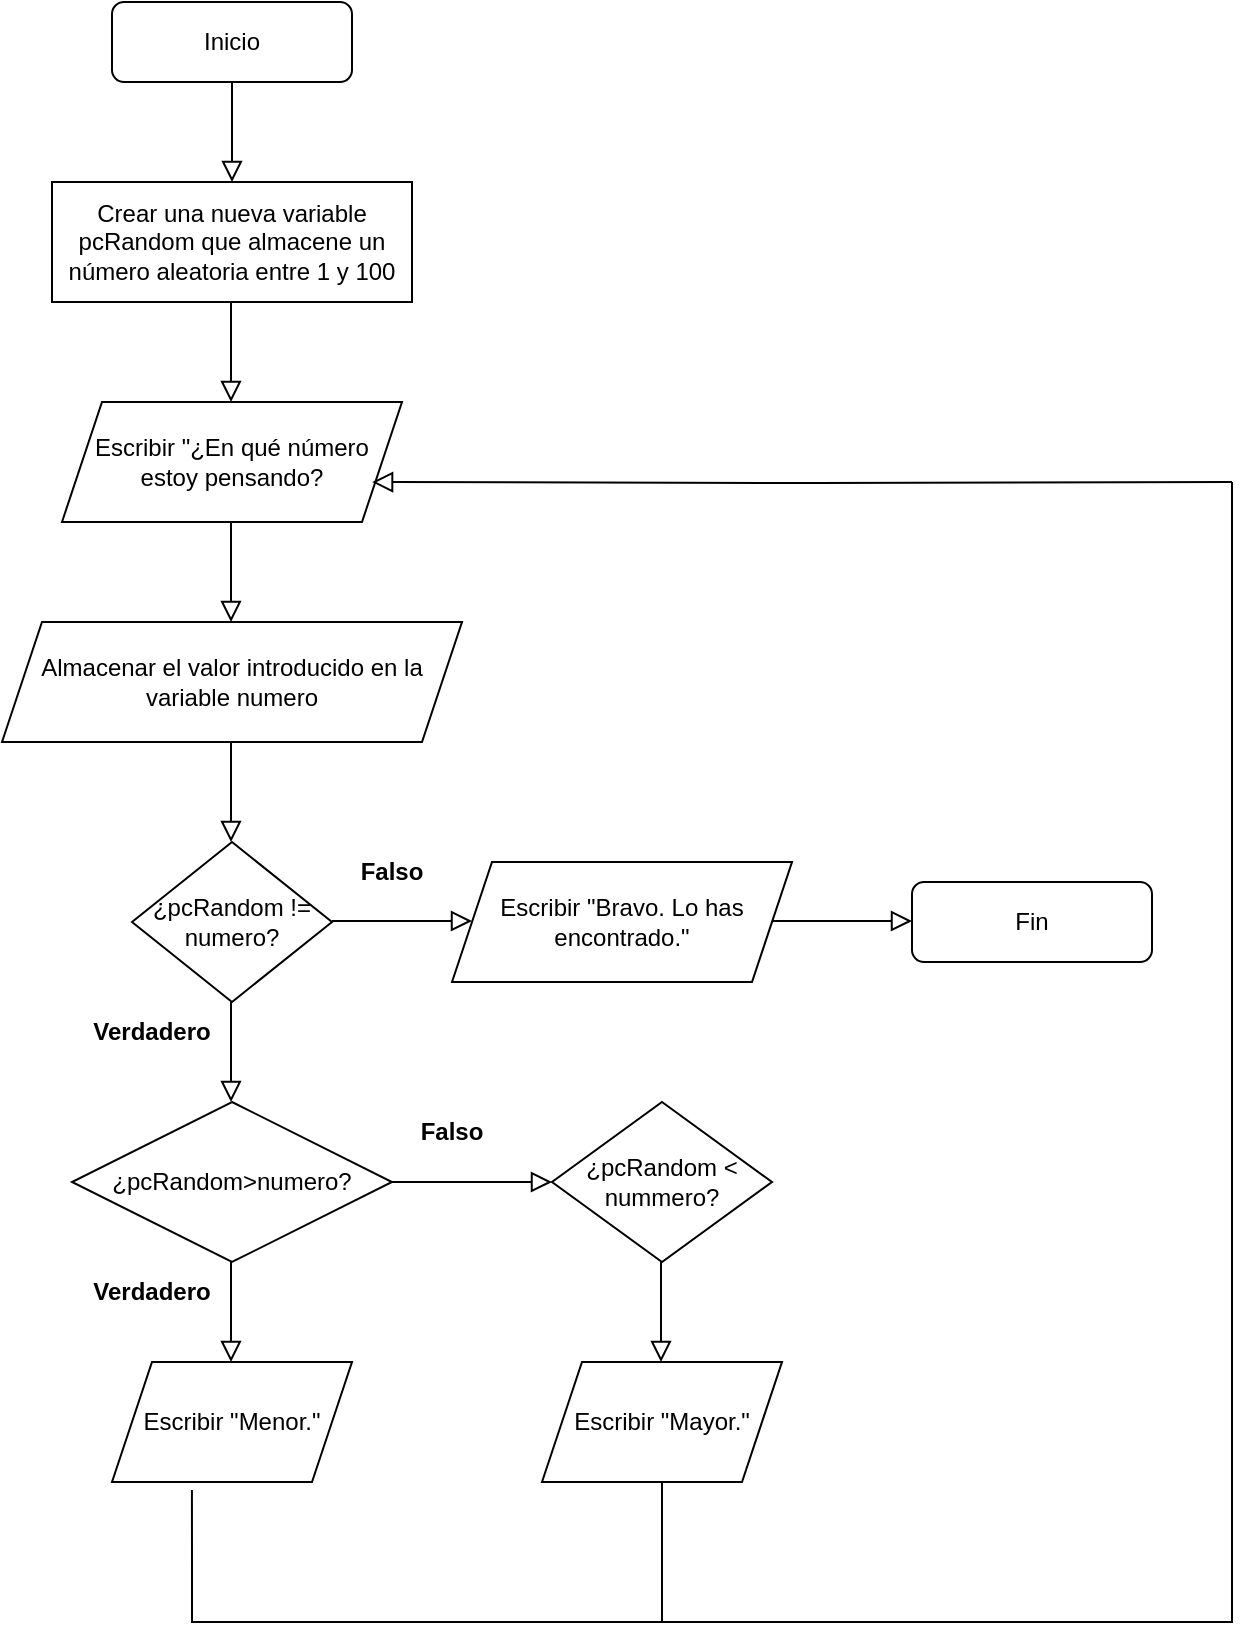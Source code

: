 <mxfile version="16.6.1" type="github">
  <diagram id="C5RBs43oDa-KdzZeNtuy" name="Page-1">
    <mxGraphModel dx="1422" dy="794" grid="1" gridSize="10" guides="1" tooltips="1" connect="1" arrows="1" fold="1" page="1" pageScale="1" pageWidth="827" pageHeight="1169" math="0" shadow="0">
      <root>
        <mxCell id="WIyWlLk6GJQsqaUBKTNV-0" />
        <mxCell id="WIyWlLk6GJQsqaUBKTNV-1" parent="WIyWlLk6GJQsqaUBKTNV-0" />
        <mxCell id="WIyWlLk6GJQsqaUBKTNV-2" value="" style="rounded=0;html=1;jettySize=auto;orthogonalLoop=1;fontSize=11;endArrow=block;endFill=0;endSize=8;strokeWidth=1;shadow=0;labelBackgroundColor=none;edgeStyle=orthogonalEdgeStyle;" parent="WIyWlLk6GJQsqaUBKTNV-1" source="WIyWlLk6GJQsqaUBKTNV-3" edge="1">
          <mxGeometry relative="1" as="geometry">
            <mxPoint x="220" y="170" as="targetPoint" />
          </mxGeometry>
        </mxCell>
        <mxCell id="WIyWlLk6GJQsqaUBKTNV-3" value="Inicio" style="rounded=1;whiteSpace=wrap;html=1;fontSize=12;glass=0;strokeWidth=1;shadow=0;" parent="WIyWlLk6GJQsqaUBKTNV-1" vertex="1">
          <mxGeometry x="160" y="80" width="120" height="40" as="geometry" />
        </mxCell>
        <mxCell id="WIyWlLk6GJQsqaUBKTNV-11" value="Fin" style="rounded=1;whiteSpace=wrap;html=1;fontSize=12;glass=0;strokeWidth=1;shadow=0;" parent="WIyWlLk6GJQsqaUBKTNV-1" vertex="1">
          <mxGeometry x="560" y="520" width="120" height="40" as="geometry" />
        </mxCell>
        <mxCell id="zKZ7StEi_fK2kyMc0Wfb-0" value="Crear una nueva variable pcRandom que almacene un número aleatoria entre 1 y 100" style="rounded=0;whiteSpace=wrap;html=1;" vertex="1" parent="WIyWlLk6GJQsqaUBKTNV-1">
          <mxGeometry x="130" y="170" width="180" height="60" as="geometry" />
        </mxCell>
        <mxCell id="zKZ7StEi_fK2kyMc0Wfb-1" value="" style="rounded=0;html=1;jettySize=auto;orthogonalLoop=1;fontSize=11;endArrow=block;endFill=0;endSize=8;strokeWidth=1;shadow=0;labelBackgroundColor=none;edgeStyle=orthogonalEdgeStyle;" edge="1" parent="WIyWlLk6GJQsqaUBKTNV-1">
          <mxGeometry relative="1" as="geometry">
            <mxPoint x="219.5" y="230" as="sourcePoint" />
            <mxPoint x="219.5" y="280" as="targetPoint" />
          </mxGeometry>
        </mxCell>
        <mxCell id="zKZ7StEi_fK2kyMc0Wfb-3" value="Escribir &quot;¿En qué número estoy pensando?" style="shape=parallelogram;perimeter=parallelogramPerimeter;whiteSpace=wrap;html=1;fixedSize=1;" vertex="1" parent="WIyWlLk6GJQsqaUBKTNV-1">
          <mxGeometry x="135" y="280" width="170" height="60" as="geometry" />
        </mxCell>
        <mxCell id="zKZ7StEi_fK2kyMc0Wfb-4" value="¿pcRandom != numero?" style="rhombus;whiteSpace=wrap;html=1;" vertex="1" parent="WIyWlLk6GJQsqaUBKTNV-1">
          <mxGeometry x="170" y="500" width="100" height="80" as="geometry" />
        </mxCell>
        <mxCell id="zKZ7StEi_fK2kyMc0Wfb-5" value="Almacenar el valor introducido en la variable numero" style="shape=parallelogram;perimeter=parallelogramPerimeter;whiteSpace=wrap;html=1;fixedSize=1;" vertex="1" parent="WIyWlLk6GJQsqaUBKTNV-1">
          <mxGeometry x="105" y="390" width="230" height="60" as="geometry" />
        </mxCell>
        <mxCell id="zKZ7StEi_fK2kyMc0Wfb-6" value="" style="rounded=0;html=1;jettySize=auto;orthogonalLoop=1;fontSize=11;endArrow=block;endFill=0;endSize=8;strokeWidth=1;shadow=0;labelBackgroundColor=none;edgeStyle=orthogonalEdgeStyle;" edge="1" parent="WIyWlLk6GJQsqaUBKTNV-1">
          <mxGeometry relative="1" as="geometry">
            <mxPoint x="219.5" y="340" as="sourcePoint" />
            <mxPoint x="219.5" y="390" as="targetPoint" />
          </mxGeometry>
        </mxCell>
        <mxCell id="zKZ7StEi_fK2kyMc0Wfb-9" value="" style="rounded=0;html=1;jettySize=auto;orthogonalLoop=1;fontSize=11;endArrow=block;endFill=0;endSize=8;strokeWidth=1;shadow=0;labelBackgroundColor=none;edgeStyle=orthogonalEdgeStyle;" edge="1" parent="WIyWlLk6GJQsqaUBKTNV-1">
          <mxGeometry relative="1" as="geometry">
            <mxPoint x="219.5" y="580" as="sourcePoint" />
            <mxPoint x="219.5" y="630" as="targetPoint" />
          </mxGeometry>
        </mxCell>
        <mxCell id="zKZ7StEi_fK2kyMc0Wfb-11" value="¿pcRandom&amp;gt;numero?" style="rhombus;whiteSpace=wrap;html=1;" vertex="1" parent="WIyWlLk6GJQsqaUBKTNV-1">
          <mxGeometry x="140" y="630" width="160" height="80" as="geometry" />
        </mxCell>
        <mxCell id="zKZ7StEi_fK2kyMc0Wfb-12" value="&lt;b&gt;Verdadero&lt;/b&gt;" style="text;html=1;strokeColor=none;fillColor=none;align=center;verticalAlign=middle;whiteSpace=wrap;rounded=0;" vertex="1" parent="WIyWlLk6GJQsqaUBKTNV-1">
          <mxGeometry x="150" y="580" width="60" height="30" as="geometry" />
        </mxCell>
        <mxCell id="zKZ7StEi_fK2kyMc0Wfb-13" value="" style="rounded=0;html=1;jettySize=auto;orthogonalLoop=1;fontSize=11;endArrow=block;endFill=0;endSize=8;strokeWidth=1;shadow=0;labelBackgroundColor=none;edgeStyle=orthogonalEdgeStyle;" edge="1" parent="WIyWlLk6GJQsqaUBKTNV-1">
          <mxGeometry relative="1" as="geometry">
            <mxPoint x="219.5" y="710" as="sourcePoint" />
            <mxPoint x="219.5" y="760" as="targetPoint" />
          </mxGeometry>
        </mxCell>
        <mxCell id="zKZ7StEi_fK2kyMc0Wfb-14" value="" style="rounded=0;html=1;jettySize=auto;orthogonalLoop=1;fontSize=11;endArrow=block;endFill=0;endSize=8;strokeWidth=1;shadow=0;labelBackgroundColor=none;edgeStyle=orthogonalEdgeStyle;" edge="1" parent="WIyWlLk6GJQsqaUBKTNV-1">
          <mxGeometry relative="1" as="geometry">
            <mxPoint x="270" y="539.5" as="sourcePoint" />
            <mxPoint x="340" y="539.5" as="targetPoint" />
          </mxGeometry>
        </mxCell>
        <mxCell id="zKZ7StEi_fK2kyMc0Wfb-15" value="&lt;b&gt;Falso&lt;/b&gt;" style="text;html=1;strokeColor=none;fillColor=none;align=center;verticalAlign=middle;whiteSpace=wrap;rounded=0;" vertex="1" parent="WIyWlLk6GJQsqaUBKTNV-1">
          <mxGeometry x="270" y="500" width="60" height="30" as="geometry" />
        </mxCell>
        <mxCell id="zKZ7StEi_fK2kyMc0Wfb-16" value="Escribir &quot;Bravo. Lo has encontrado.&quot;" style="shape=parallelogram;perimeter=parallelogramPerimeter;whiteSpace=wrap;html=1;fixedSize=1;" vertex="1" parent="WIyWlLk6GJQsqaUBKTNV-1">
          <mxGeometry x="330" y="510" width="170" height="60" as="geometry" />
        </mxCell>
        <mxCell id="zKZ7StEi_fK2kyMc0Wfb-18" value="" style="rounded=0;html=1;jettySize=auto;orthogonalLoop=1;fontSize=11;endArrow=block;endFill=0;endSize=8;strokeWidth=1;shadow=0;labelBackgroundColor=none;edgeStyle=orthogonalEdgeStyle;" edge="1" parent="WIyWlLk6GJQsqaUBKTNV-1">
          <mxGeometry relative="1" as="geometry">
            <mxPoint x="490" y="539.5" as="sourcePoint" />
            <mxPoint x="560" y="539.5" as="targetPoint" />
          </mxGeometry>
        </mxCell>
        <mxCell id="zKZ7StEi_fK2kyMc0Wfb-20" value="¿pcRandom &amp;lt; nummero?" style="rhombus;whiteSpace=wrap;html=1;" vertex="1" parent="WIyWlLk6GJQsqaUBKTNV-1">
          <mxGeometry x="380" y="630" width="110" height="80" as="geometry" />
        </mxCell>
        <mxCell id="zKZ7StEi_fK2kyMc0Wfb-21" value="" style="rounded=0;html=1;jettySize=auto;orthogonalLoop=1;fontSize=11;endArrow=block;endFill=0;endSize=8;strokeWidth=1;shadow=0;labelBackgroundColor=none;edgeStyle=orthogonalEdgeStyle;" edge="1" parent="WIyWlLk6GJQsqaUBKTNV-1">
          <mxGeometry relative="1" as="geometry">
            <mxPoint x="434.5" y="710" as="sourcePoint" />
            <mxPoint x="434.5" y="760" as="targetPoint" />
          </mxGeometry>
        </mxCell>
        <mxCell id="zKZ7StEi_fK2kyMc0Wfb-22" value="" style="rounded=0;html=1;jettySize=auto;orthogonalLoop=1;fontSize=11;endArrow=block;endFill=0;endSize=8;strokeWidth=1;shadow=0;labelBackgroundColor=none;edgeStyle=orthogonalEdgeStyle;" edge="1" parent="WIyWlLk6GJQsqaUBKTNV-1">
          <mxGeometry relative="1" as="geometry">
            <mxPoint x="300" y="670" as="sourcePoint" />
            <mxPoint x="380" y="670" as="targetPoint" />
          </mxGeometry>
        </mxCell>
        <mxCell id="zKZ7StEi_fK2kyMc0Wfb-24" value="Escribir &quot;Menor.&quot;" style="shape=parallelogram;perimeter=parallelogramPerimeter;whiteSpace=wrap;html=1;fixedSize=1;" vertex="1" parent="WIyWlLk6GJQsqaUBKTNV-1">
          <mxGeometry x="160" y="760" width="120" height="60" as="geometry" />
        </mxCell>
        <mxCell id="zKZ7StEi_fK2kyMc0Wfb-25" value="Escribir &quot;Mayor.&quot;" style="shape=parallelogram;perimeter=parallelogramPerimeter;whiteSpace=wrap;html=1;fixedSize=1;" vertex="1" parent="WIyWlLk6GJQsqaUBKTNV-1">
          <mxGeometry x="375" y="760" width="120" height="60" as="geometry" />
        </mxCell>
        <mxCell id="zKZ7StEi_fK2kyMc0Wfb-26" value="&lt;b&gt;Verdadero&lt;/b&gt;" style="text;html=1;strokeColor=none;fillColor=none;align=center;verticalAlign=middle;whiteSpace=wrap;rounded=0;" vertex="1" parent="WIyWlLk6GJQsqaUBKTNV-1">
          <mxGeometry x="150" y="710" width="60" height="30" as="geometry" />
        </mxCell>
        <mxCell id="zKZ7StEi_fK2kyMc0Wfb-27" value="&lt;b&gt;Falso&lt;/b&gt;" style="text;html=1;strokeColor=none;fillColor=none;align=center;verticalAlign=middle;whiteSpace=wrap;rounded=0;" vertex="1" parent="WIyWlLk6GJQsqaUBKTNV-1">
          <mxGeometry x="300" y="630" width="60" height="30" as="geometry" />
        </mxCell>
        <mxCell id="zKZ7StEi_fK2kyMc0Wfb-29" value="" style="endArrow=none;html=1;rounded=0;exitX=0.5;exitY=1;exitDx=0;exitDy=0;" edge="1" parent="WIyWlLk6GJQsqaUBKTNV-1" source="zKZ7StEi_fK2kyMc0Wfb-25">
          <mxGeometry width="50" height="50" relative="1" as="geometry">
            <mxPoint x="390" y="650" as="sourcePoint" />
            <mxPoint x="720" y="320" as="targetPoint" />
            <Array as="points">
              <mxPoint x="435" y="890" />
              <mxPoint x="720" y="890" />
            </Array>
          </mxGeometry>
        </mxCell>
        <mxCell id="zKZ7StEi_fK2kyMc0Wfb-33" value="" style="rounded=0;html=1;jettySize=auto;orthogonalLoop=1;fontSize=11;endArrow=block;endFill=0;endSize=8;strokeWidth=1;shadow=0;labelBackgroundColor=none;edgeStyle=orthogonalEdgeStyle;" edge="1" parent="WIyWlLk6GJQsqaUBKTNV-1">
          <mxGeometry relative="1" as="geometry">
            <mxPoint x="219.5" y="450" as="sourcePoint" />
            <mxPoint x="219.5" y="500" as="targetPoint" />
          </mxGeometry>
        </mxCell>
        <mxCell id="zKZ7StEi_fK2kyMc0Wfb-35" value="" style="rounded=0;html=1;jettySize=auto;orthogonalLoop=1;fontSize=11;endArrow=block;endFill=0;endSize=8;strokeWidth=1;shadow=0;labelBackgroundColor=none;edgeStyle=orthogonalEdgeStyle;entryX=0.912;entryY=0.667;entryDx=0;entryDy=0;entryPerimeter=0;" edge="1" parent="WIyWlLk6GJQsqaUBKTNV-1" target="zKZ7StEi_fK2kyMc0Wfb-3">
          <mxGeometry relative="1" as="geometry">
            <mxPoint x="720" y="320" as="sourcePoint" />
            <mxPoint x="300" y="320" as="targetPoint" />
          </mxGeometry>
        </mxCell>
        <mxCell id="zKZ7StEi_fK2kyMc0Wfb-36" value="" style="endArrow=none;html=1;rounded=0;exitX=0.333;exitY=1.067;exitDx=0;exitDy=0;exitPerimeter=0;" edge="1" parent="WIyWlLk6GJQsqaUBKTNV-1" source="zKZ7StEi_fK2kyMc0Wfb-24">
          <mxGeometry width="50" height="50" relative="1" as="geometry">
            <mxPoint x="390" y="850" as="sourcePoint" />
            <mxPoint x="440" y="890" as="targetPoint" />
            <Array as="points">
              <mxPoint x="200" y="860" />
              <mxPoint x="200" y="890" />
            </Array>
          </mxGeometry>
        </mxCell>
      </root>
    </mxGraphModel>
  </diagram>
</mxfile>
